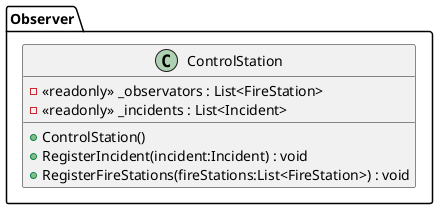 @startuml

package Observer{
class ControlStation {
    - <<readonly>> _observators : List<FireStation>
    - <<readonly>> _incidents : List<Incident>
    + ControlStation()
    + RegisterIncident(incident:Incident) : void
    + RegisterFireStations(fireStations:List<FireStation>) : void
}
}
@enduml
